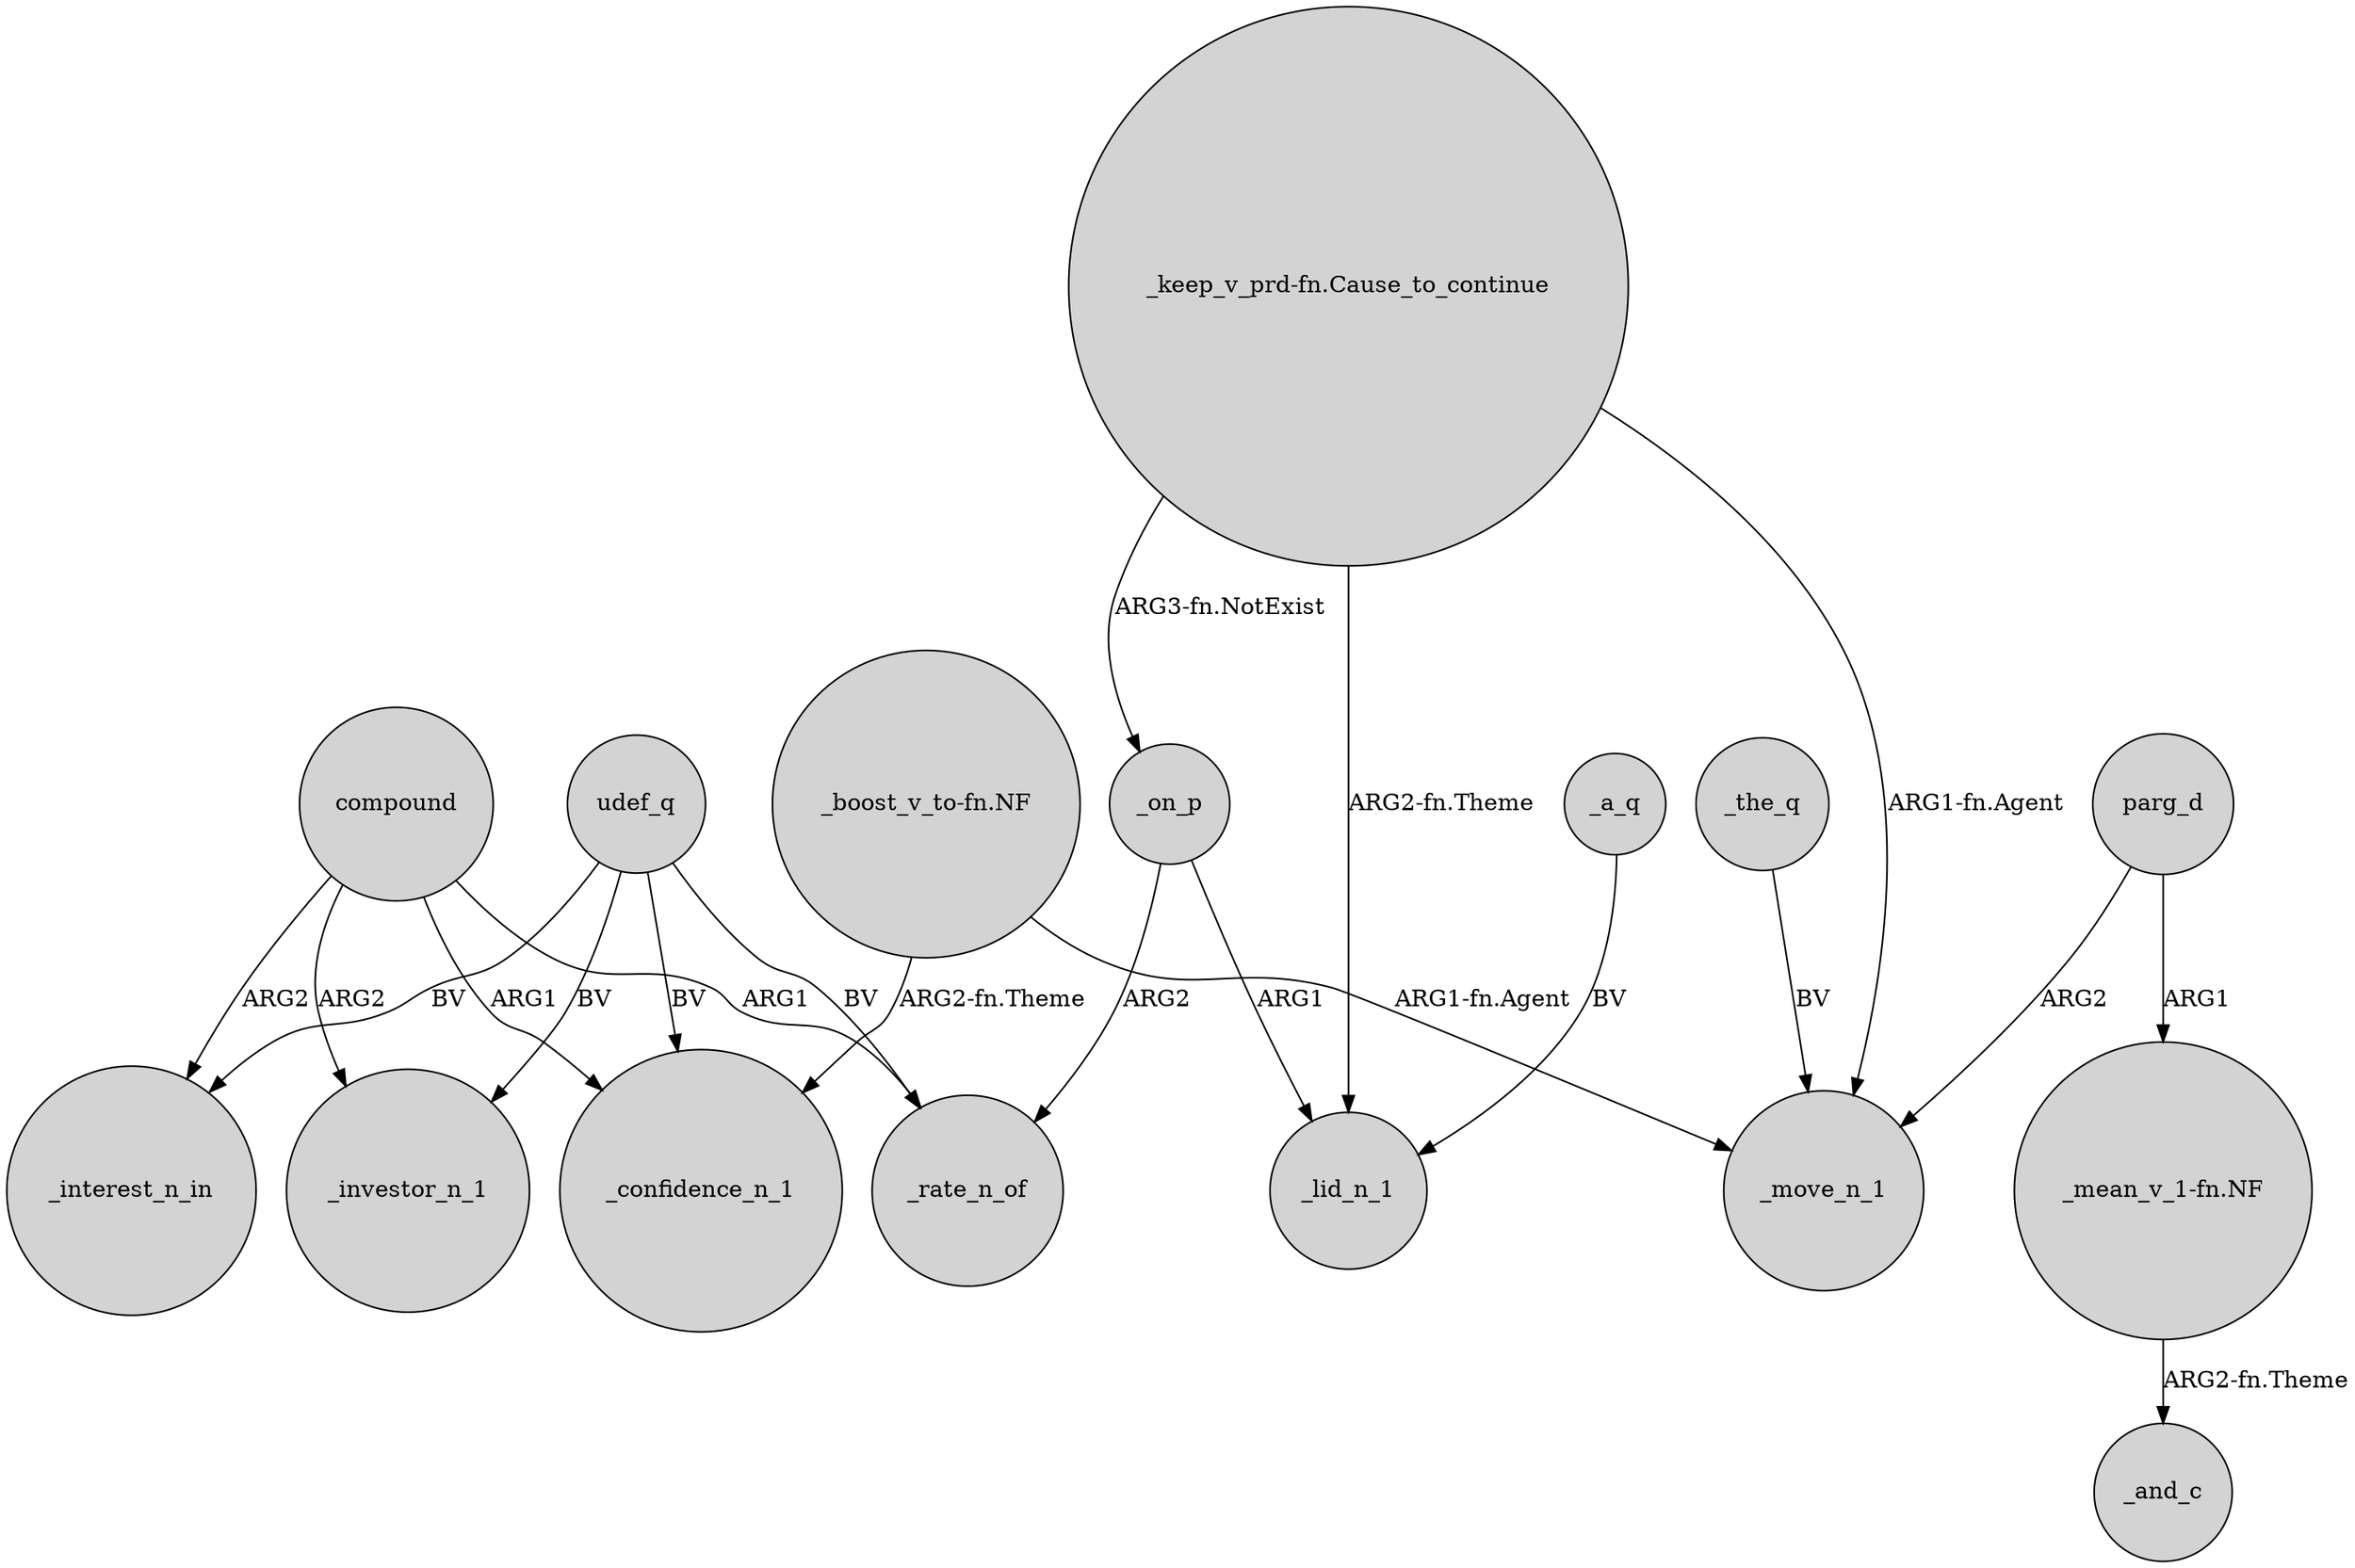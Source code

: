 digraph {
	node [shape=circle style=filled]
	_on_p -> _rate_n_of [label=ARG2]
	"_keep_v_prd-fn.Cause_to_continue" -> _on_p [label="ARG3-fn.NotExist"]
	"_keep_v_prd-fn.Cause_to_continue" -> _move_n_1 [label="ARG1-fn.Agent"]
	_a_q -> _lid_n_1 [label=BV]
	udef_q -> _investor_n_1 [label=BV]
	"_keep_v_prd-fn.Cause_to_continue" -> _lid_n_1 [label="ARG2-fn.Theme"]
	compound -> _rate_n_of [label=ARG1]
	udef_q -> _rate_n_of [label=BV]
	compound -> _investor_n_1 [label=ARG2]
	udef_q -> _interest_n_in [label=BV]
	_the_q -> _move_n_1 [label=BV]
	compound -> _interest_n_in [label=ARG2]
	parg_d -> "_mean_v_1-fn.NF" [label=ARG1]
	"_boost_v_to-fn.NF" -> _confidence_n_1 [label="ARG2-fn.Theme"]
	"_boost_v_to-fn.NF" -> _move_n_1 [label="ARG1-fn.Agent"]
	compound -> _confidence_n_1 [label=ARG1]
	udef_q -> _confidence_n_1 [label=BV]
	_on_p -> _lid_n_1 [label=ARG1]
	parg_d -> _move_n_1 [label=ARG2]
	"_mean_v_1-fn.NF" -> _and_c [label="ARG2-fn.Theme"]
}
